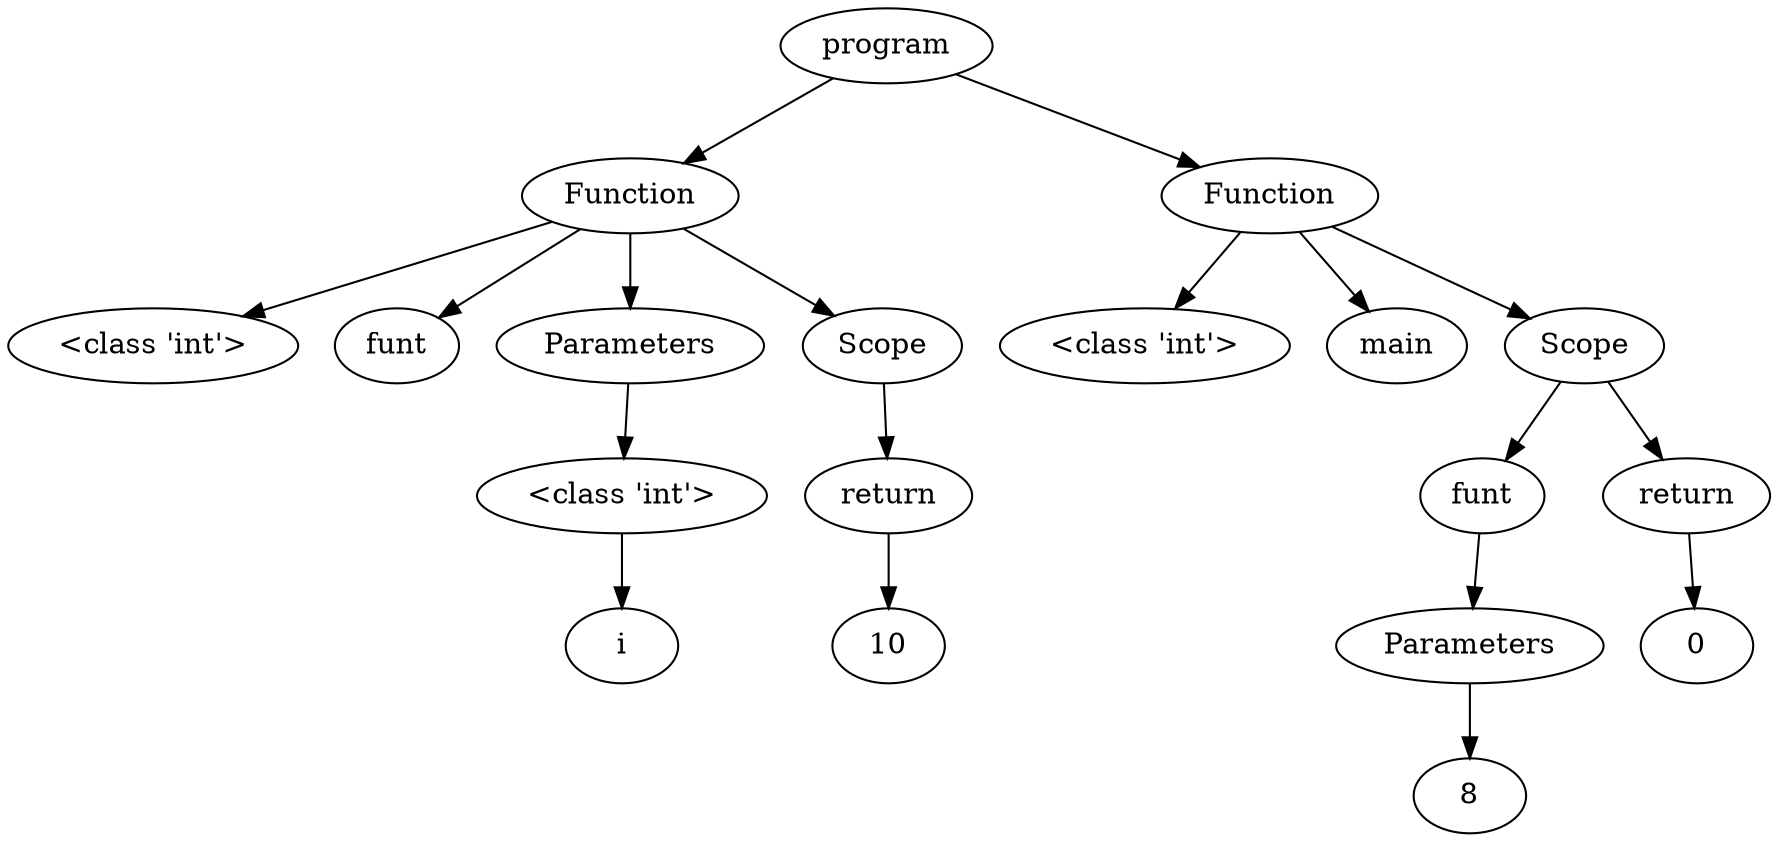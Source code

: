 digraph G { 
"<AST.AST object at 0x0000017E8E4C47C0> (0)"[label="program"]
"<AST.ASTFunction object at 0x0000017E8E4C4A30> (1)"[label="Function"]
"<AST.AST object at 0x0000017E8E4C47C0> (0)"->"<AST.ASTFunction object at 0x0000017E8E4C4A30> (1)"
"<AST.ASTFunction object at 0x0000017E8E4C4A30> (1)"[label="Function"]
"<AST.ASTDataType object at 0x0000017E8E4C41C0> (2)"[label="<class 'int'>"]
"<AST.ASTFunction object at 0x0000017E8E4C4A30> (1)"->"<AST.ASTDataType object at 0x0000017E8E4C41C0> (2)"
"<AST.ASTFunctionName object at 0x0000017E8E4C4550> (2)"[label="funt"]
"<AST.ASTFunction object at 0x0000017E8E4C4A30> (1)"->"<AST.ASTFunctionName object at 0x0000017E8E4C4550> (2)"
"<AST.ASTParameters object at 0x0000017E8E4C46D0> (2)"[label="Parameters"]
"<AST.ASTFunction object at 0x0000017E8E4C4A30> (1)"->"<AST.ASTParameters object at 0x0000017E8E4C46D0> (2)"
"<AST.ASTParameters object at 0x0000017E8E4C46D0> (2)"[label="Parameters"]
"<AST.ASTDataType object at 0x0000017E8E4C4C10> (3)"[label="<class 'int'>"]
"<AST.ASTParameters object at 0x0000017E8E4C46D0> (2)"->"<AST.ASTDataType object at 0x0000017E8E4C4C10> (3)"
"<AST.ASTDataType object at 0x0000017E8E4C4C10> (3)"[label="<class 'int'>"]
"<AST.ASTVariable object at 0x0000017E8E4C4970> (4)"[label="i"]
"<AST.ASTDataType object at 0x0000017E8E4C4C10> (3)"->"<AST.ASTVariable object at 0x0000017E8E4C4970> (4)"
"<AST.ASTScope object at 0x0000017E8E4C4A90> (2)"[label="Scope"]
"<AST.ASTFunction object at 0x0000017E8E4C4A30> (1)"->"<AST.ASTScope object at 0x0000017E8E4C4A90> (2)"
"<AST.ASTScope object at 0x0000017E8E4C4A90> (2)"[label="Scope"]
"<AST.ASTReturn object at 0x0000017E8E4C4520> (3)"[label="return"]
"<AST.ASTScope object at 0x0000017E8E4C4A90> (2)"->"<AST.ASTReturn object at 0x0000017E8E4C4520> (3)"
"<AST.ASTReturn object at 0x0000017E8E4C4520> (3)"[label="return"]
"<AST.AST object at 0x0000017E8E4C4190> (4)"[label="10"]
"<AST.ASTReturn object at 0x0000017E8E4C4520> (3)"->"<AST.AST object at 0x0000017E8E4C4190> (4)"
"<AST.ASTFunction object at 0x0000017E8E4C4700> (1)"[label="Function"]
"<AST.AST object at 0x0000017E8E4C47C0> (0)"->"<AST.ASTFunction object at 0x0000017E8E4C4700> (1)"
"<AST.ASTFunction object at 0x0000017E8E4C4700> (1)"[label="Function"]
"<AST.ASTDataType object at 0x0000017E8E4C4A00> (2)"[label="<class 'int'>"]
"<AST.ASTFunction object at 0x0000017E8E4C4700> (1)"->"<AST.ASTDataType object at 0x0000017E8E4C4A00> (2)"
"<AST.ASTFunctionName object at 0x0000017E8E4C4160> (2)"[label="main"]
"<AST.ASTFunction object at 0x0000017E8E4C4700> (1)"->"<AST.ASTFunctionName object at 0x0000017E8E4C4160> (2)"
"<AST.ASTScope object at 0x0000017E8E4C4070> (2)"[label="Scope"]
"<AST.ASTFunction object at 0x0000017E8E4C4700> (1)"->"<AST.ASTScope object at 0x0000017E8E4C4070> (2)"
"<AST.ASTScope object at 0x0000017E8E4C4070> (2)"[label="Scope"]
"<AST.ASTFunctionName object at 0x0000017E8E4C4940> (3)"[label="funt"]
"<AST.ASTScope object at 0x0000017E8E4C4070> (2)"->"<AST.ASTFunctionName object at 0x0000017E8E4C4940> (3)"
"<AST.ASTFunctionName object at 0x0000017E8E4C4940> (3)"[label="funt"]
"<AST.ASTParameters object at 0x0000017E8E4C4310> (4)"[label="Parameters"]
"<AST.ASTFunctionName object at 0x0000017E8E4C4940> (3)"->"<AST.ASTParameters object at 0x0000017E8E4C4310> (4)"
"<AST.ASTParameters object at 0x0000017E8E4C4310> (4)"[label="Parameters"]
"<AST.AST object at 0x0000017E8E4C42E0> (5)"[label="8"]
"<AST.ASTParameters object at 0x0000017E8E4C4310> (4)"->"<AST.AST object at 0x0000017E8E4C42E0> (5)"
"<AST.ASTReturn object at 0x0000017E8E4C44C0> (3)"[label="return"]
"<AST.ASTScope object at 0x0000017E8E4C4070> (2)"->"<AST.ASTReturn object at 0x0000017E8E4C44C0> (3)"
"<AST.ASTReturn object at 0x0000017E8E4C44C0> (3)"[label="return"]
"<AST.AST object at 0x0000017E8E4C4AF0> (4)"[label="0"]
"<AST.ASTReturn object at 0x0000017E8E4C44C0> (3)"->"<AST.AST object at 0x0000017E8E4C4AF0> (4)"
}